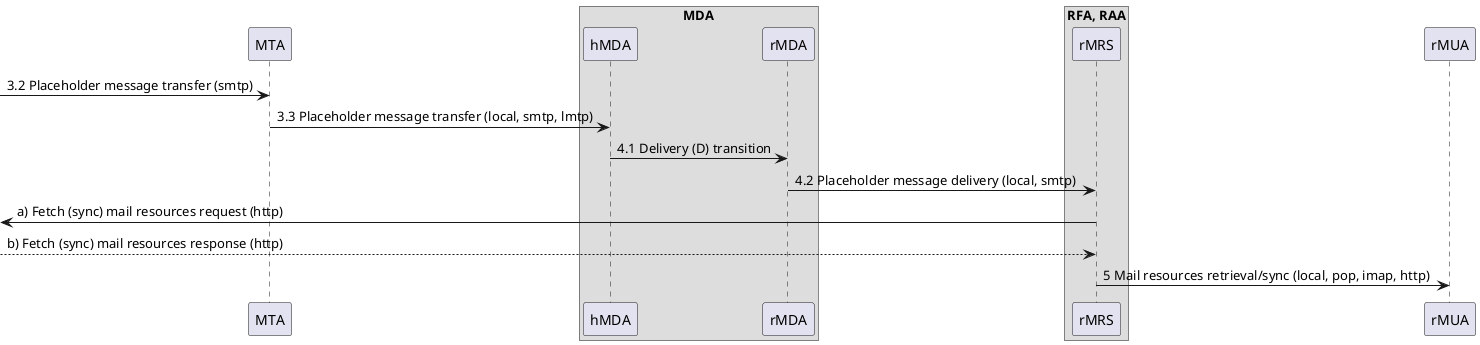 @startuml Authorization-Enhanced Internet Mail Architecture, message flow part II.

/'
Message
Message User Agent (MUA)
    Author MUA (aMUA)
    Recipient MUA (rMUA)
Message Submission Agent (MSA)
    Author-focused MSA functions (aMSA)
    MHS-focused MSA functions (hMSA)
Message Transfer Agent (MTA)
Message Delivery Agent (MDA)
    Recipient-focused MDA functions (rMDA)
    MHS-focused MDA functions (hMDA)
Resource Fetch Agent (RFA)
Resource Access Agent (RAA)    
Mail Resource Store (MRS)
    Author MRS (aMRS)
    Recipient MRS (rMRS)    
    User Agent MRS (uMRS)
'/

'ADMD II.
participant "MTA" as MTA /'MTA'/
box "MDA" /'MDA'/
participant "hMDA" as hMDA /'MHS-focused MDA'/
participant "rMDA" as rMDA /'Recipient-focused MDA'/
end box
box "RFA, RAA" /'Resource Fetch Agent, Resource Access Agent'/
participant "rMRS" as rMRS /'Recipient MRS'/
end box
participant "rMUA" as rMUA /'MUA, uMRS optional'/

[-> MTA : 3.2 Placeholder message transfer (smtp)
MTA -> hMDA : 3.3 Placeholder message transfer (local, smtp, lmtp)
hMDA -> rMDA : 4.1 Delivery (D) transition
rMDA -> rMRS : 4.2 Placeholder message delivery (local, smtp)
rMRS ->[ : a) Fetch (sync) mail resources request (http)
rMRS <--[ : b) Fetch (sync) mail resources response (http)
rMRS -> rMUA : 5 Mail resources retrieval/sync (local, pop, imap, http)

@enduml